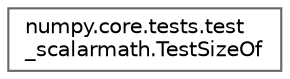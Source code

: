 digraph "Graphical Class Hierarchy"
{
 // LATEX_PDF_SIZE
  bgcolor="transparent";
  edge [fontname=Helvetica,fontsize=10,labelfontname=Helvetica,labelfontsize=10];
  node [fontname=Helvetica,fontsize=10,shape=box,height=0.2,width=0.4];
  rankdir="LR";
  Node0 [id="Node000000",label="numpy.core.tests.test\l_scalarmath.TestSizeOf",height=0.2,width=0.4,color="grey40", fillcolor="white", style="filled",URL="$dc/d27/classnumpy_1_1core_1_1tests_1_1test__scalarmath_1_1TestSizeOf.html",tooltip=" "];
}

